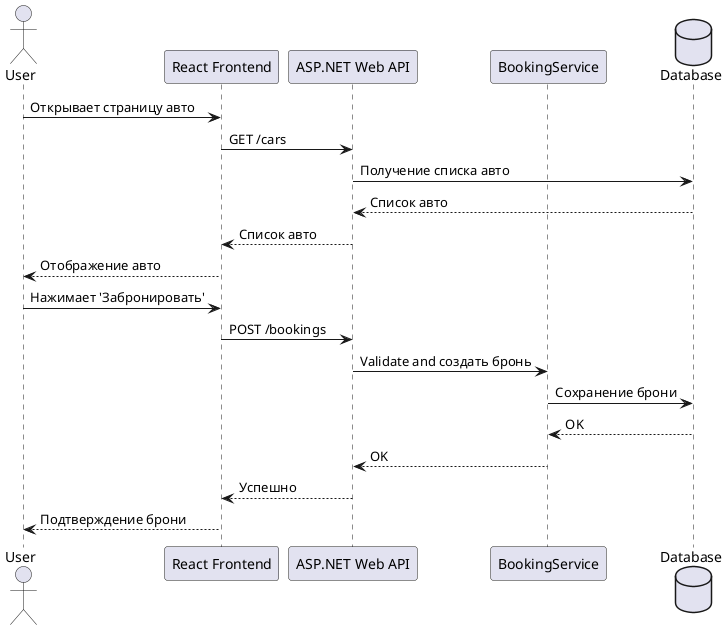 @startuml Sequence
actor User
participant "React Frontend" as Frontend
participant "ASP.NET Web API" as API
participant "BookingService" as Service
database "Database" as DB

User -> Frontend : Открывает страницу авто
Frontend -> API : GET /cars
API -> DB : Получение списка авто
DB --> API : Список авто
API --> Frontend : Список авто
Frontend --> User : Отображение авто

User -> Frontend : Нажимает 'Забронировать'
Frontend -> API : POST /bookings
API -> Service : Validate and создать бронь
Service -> DB : Сохранение брони
DB --> Service : OK
Service --> API : OK
API --> Frontend : Успешно
Frontend --> User : Подтверждение брони

@enduml